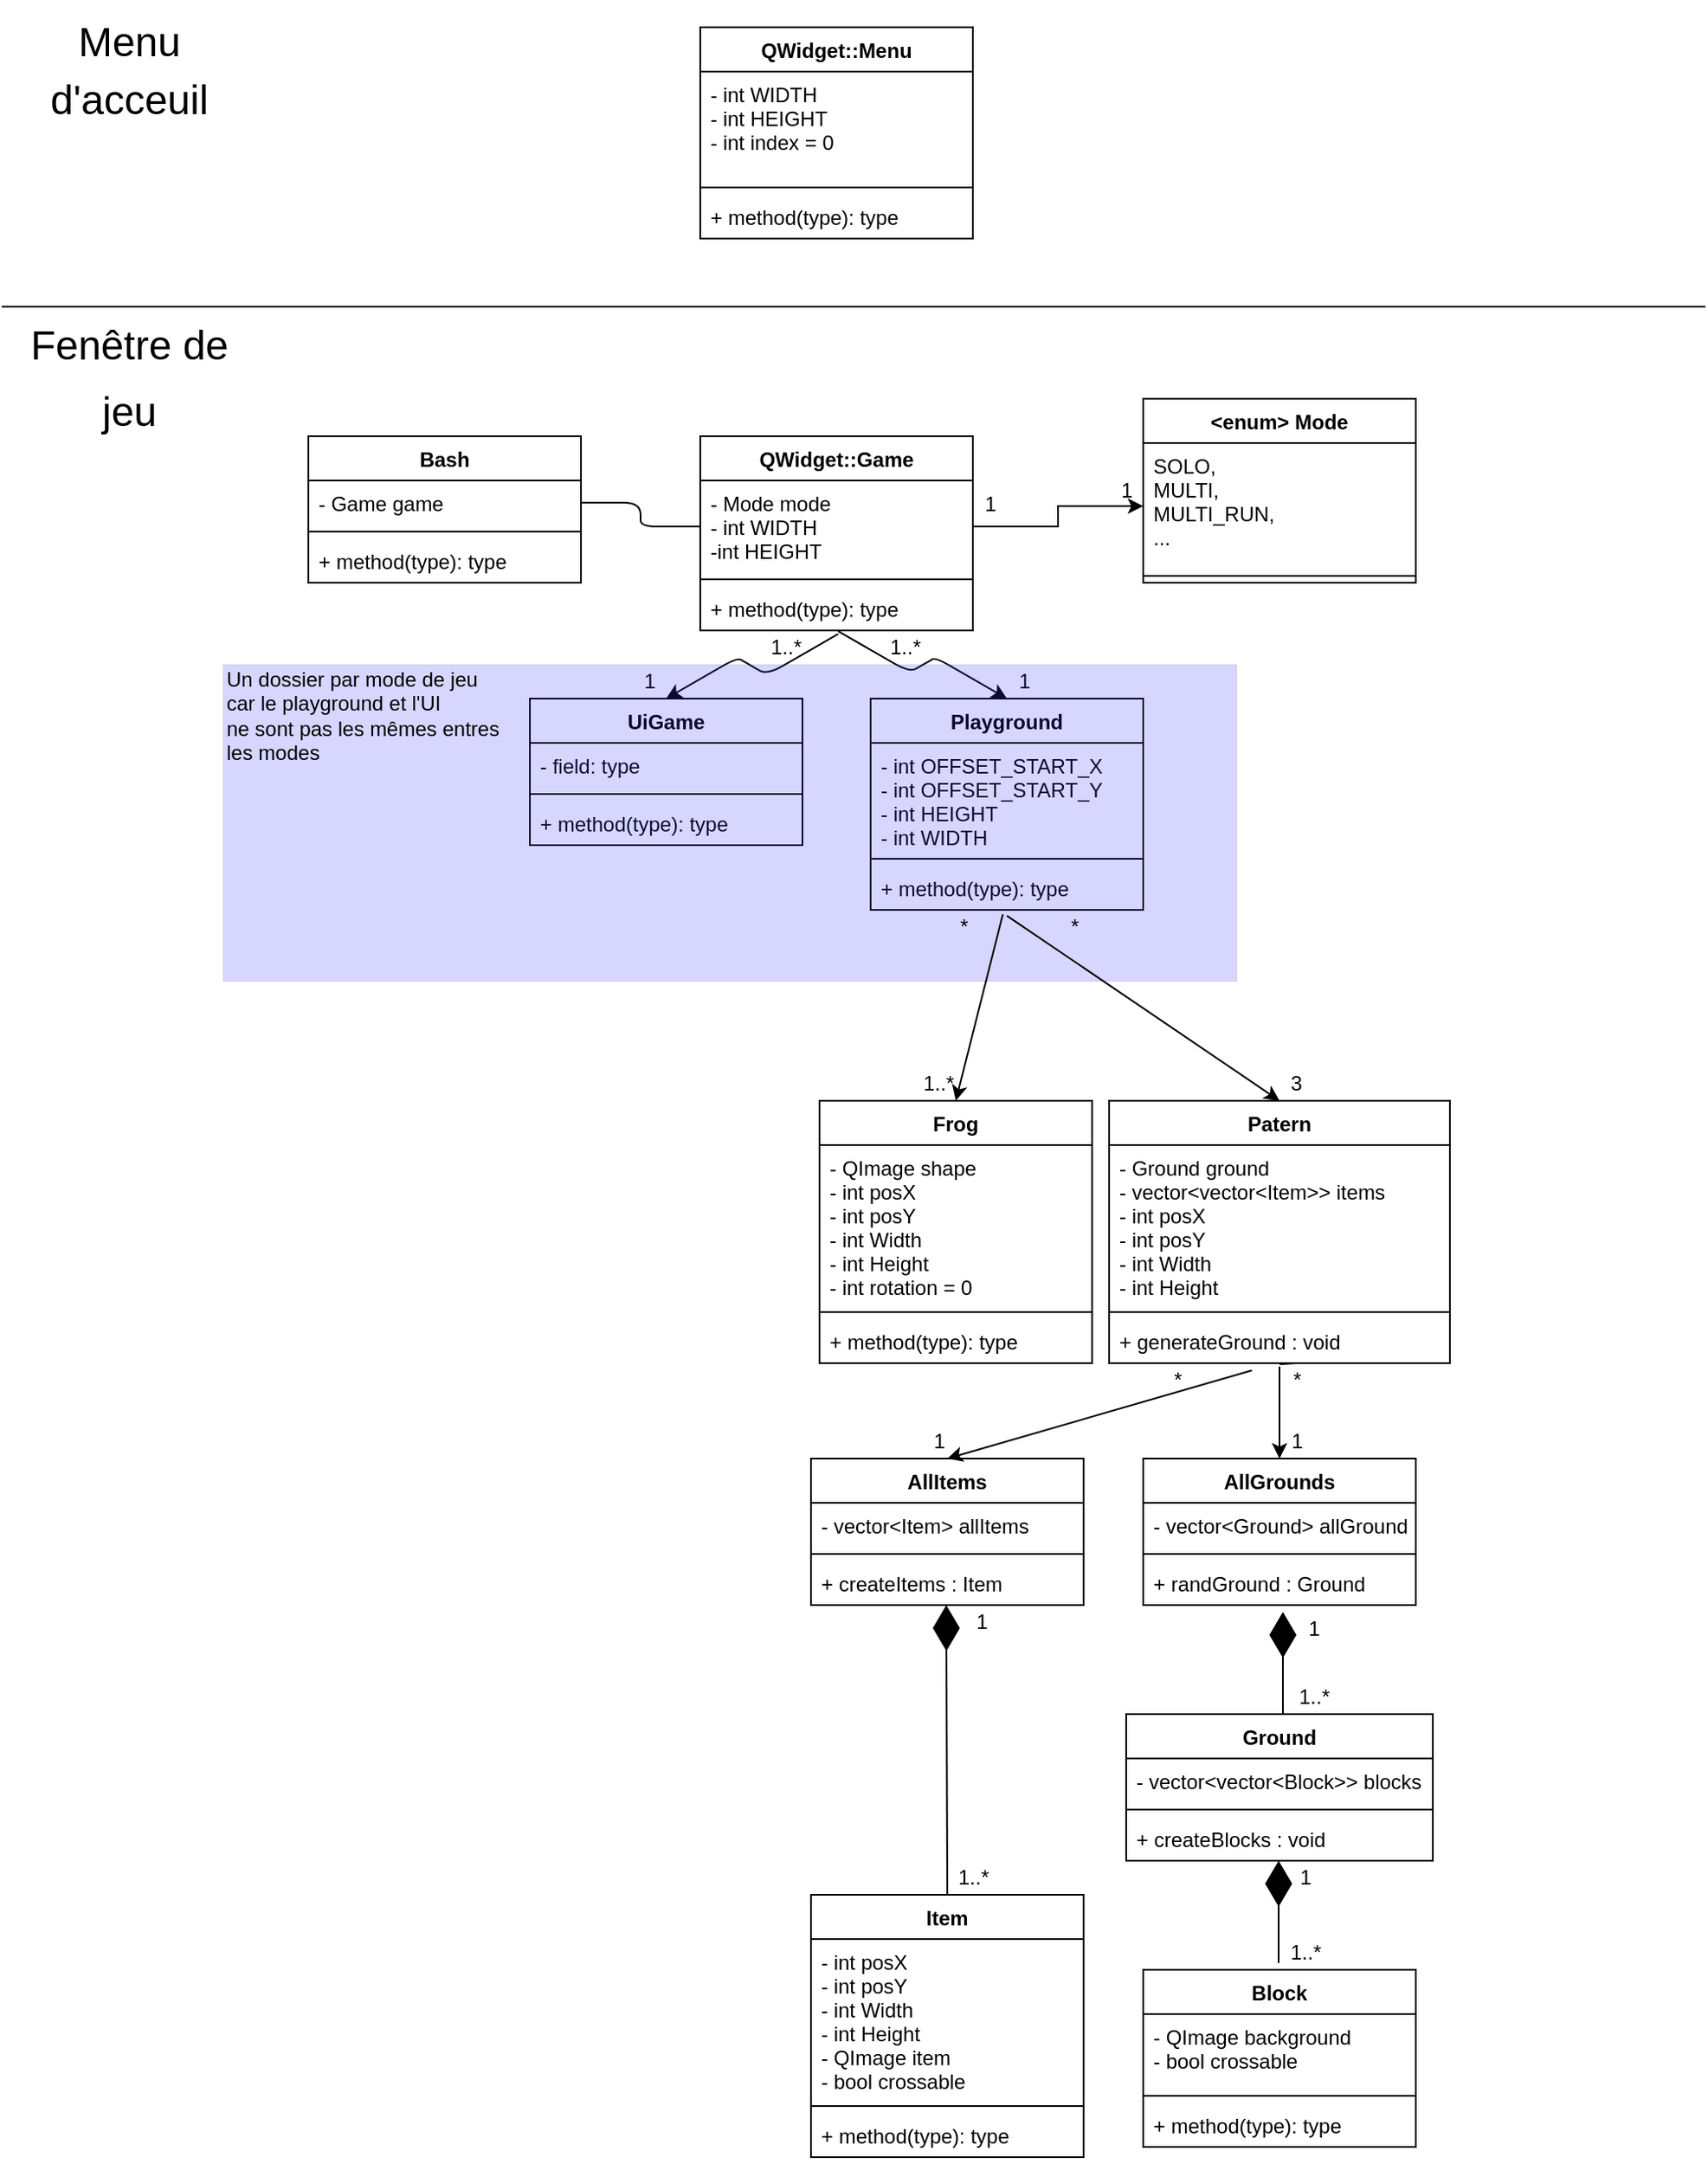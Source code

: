 <mxfile version="14.6.13" type="onedrive"><diagram id="jPjcK8RmUsgS7m5K7aqH" name="Page-1"><mxGraphModel dx="1422" dy="798" grid="1" gridSize="10" guides="1" tooltips="1" connect="1" arrows="1" fold="1" page="1" pageScale="1" pageWidth="1000" pageHeight="1000" math="0" shadow="0"><root><mxCell id="0"/><mxCell id="1" parent="0"/><mxCell id="LQ2EQDQL3EFyDrwnCRQW-2" value="QWidget::Menu" style="swimlane;fontStyle=1;align=center;verticalAlign=top;childLayout=stackLayout;horizontal=1;startSize=26;horizontalStack=0;resizeParent=1;resizeParentMax=0;resizeLast=0;collapsible=1;marginBottom=0;" parent="1" vertex="1"><mxGeometry x="410" y="20" width="160" height="124" as="geometry"><mxRectangle x="400" y="260" width="100" height="26" as="alternateBounds"/></mxGeometry></mxCell><mxCell id="LQ2EQDQL3EFyDrwnCRQW-3" value="- int WIDTH&#10;- int HEIGHT&#10;- int index = 0" style="text;strokeColor=none;fillColor=none;align=left;verticalAlign=top;spacingLeft=4;spacingRight=4;overflow=hidden;rotatable=0;points=[[0,0.5],[1,0.5]];portConstraint=eastwest;" parent="LQ2EQDQL3EFyDrwnCRQW-2" vertex="1"><mxGeometry y="26" width="160" height="64" as="geometry"/></mxCell><mxCell id="LQ2EQDQL3EFyDrwnCRQW-4" value="" style="line;strokeWidth=1;fillColor=none;align=left;verticalAlign=middle;spacingTop=-1;spacingLeft=3;spacingRight=3;rotatable=0;labelPosition=right;points=[];portConstraint=eastwest;" parent="LQ2EQDQL3EFyDrwnCRQW-2" vertex="1"><mxGeometry y="90" width="160" height="8" as="geometry"/></mxCell><mxCell id="LQ2EQDQL3EFyDrwnCRQW-5" value="+ method(type): type" style="text;strokeColor=none;fillColor=none;align=left;verticalAlign=top;spacingLeft=4;spacingRight=4;overflow=hidden;rotatable=0;points=[[0,0.5],[1,0.5]];portConstraint=eastwest;" parent="LQ2EQDQL3EFyDrwnCRQW-2" vertex="1"><mxGeometry y="98" width="160" height="26" as="geometry"/></mxCell><mxCell id="LQ2EQDQL3EFyDrwnCRQW-6" value="QWidget::Game" style="swimlane;fontStyle=1;align=center;verticalAlign=top;childLayout=stackLayout;horizontal=1;startSize=26;horizontalStack=0;resizeParent=1;resizeParentMax=0;resizeLast=0;collapsible=1;marginBottom=0;" parent="1" vertex="1"><mxGeometry x="410" y="260" width="160" height="114" as="geometry"/></mxCell><mxCell id="LQ2EQDQL3EFyDrwnCRQW-7" value="- Mode mode&#10;- int WIDTH&#10;-int HEIGHT" style="text;strokeColor=none;fillColor=none;align=left;verticalAlign=top;spacingLeft=4;spacingRight=4;overflow=hidden;rotatable=0;points=[[0,0.5],[1,0.5]];portConstraint=eastwest;" parent="LQ2EQDQL3EFyDrwnCRQW-6" vertex="1"><mxGeometry y="26" width="160" height="54" as="geometry"/></mxCell><mxCell id="LQ2EQDQL3EFyDrwnCRQW-8" value="" style="line;strokeWidth=1;fillColor=none;align=left;verticalAlign=middle;spacingTop=-1;spacingLeft=3;spacingRight=3;rotatable=0;labelPosition=right;points=[];portConstraint=eastwest;" parent="LQ2EQDQL3EFyDrwnCRQW-6" vertex="1"><mxGeometry y="80" width="160" height="8" as="geometry"/></mxCell><mxCell id="LQ2EQDQL3EFyDrwnCRQW-9" value="+ method(type): type" style="text;strokeColor=none;fillColor=none;align=left;verticalAlign=top;spacingLeft=4;spacingRight=4;overflow=hidden;rotatable=0;points=[[0,0.5],[1,0.5]];portConstraint=eastwest;" parent="LQ2EQDQL3EFyDrwnCRQW-6" vertex="1"><mxGeometry y="88" width="160" height="26" as="geometry"/></mxCell><mxCell id="LQ2EQDQL3EFyDrwnCRQW-12" value="&lt;enum&gt; Mode" style="swimlane;fontStyle=1;align=center;verticalAlign=top;childLayout=stackLayout;horizontal=1;startSize=26;horizontalStack=0;resizeParent=1;resizeParentMax=0;resizeLast=0;collapsible=1;marginBottom=0;" parent="1" vertex="1"><mxGeometry x="670" y="238" width="160" height="108" as="geometry"/></mxCell><mxCell id="LQ2EQDQL3EFyDrwnCRQW-13" value="SOLO,&#10;MULTI,&#10;MULTI_RUN,&#10;..." style="text;strokeColor=none;fillColor=none;align=left;verticalAlign=top;spacingLeft=4;spacingRight=4;overflow=hidden;rotatable=0;points=[[0,0.5],[1,0.5]];portConstraint=eastwest;" parent="LQ2EQDQL3EFyDrwnCRQW-12" vertex="1"><mxGeometry y="26" width="160" height="74" as="geometry"/></mxCell><mxCell id="LQ2EQDQL3EFyDrwnCRQW-14" value="" style="line;strokeWidth=1;fillColor=none;align=left;verticalAlign=middle;spacingTop=-1;spacingLeft=3;spacingRight=3;rotatable=0;labelPosition=right;points=[];portConstraint=eastwest;" parent="LQ2EQDQL3EFyDrwnCRQW-12" vertex="1"><mxGeometry y="100" width="160" height="8" as="geometry"/></mxCell><mxCell id="LQ2EQDQL3EFyDrwnCRQW-18" style="edgeStyle=orthogonalEdgeStyle;rounded=0;orthogonalLoop=1;jettySize=auto;html=1;exitX=1;exitY=0.5;exitDx=0;exitDy=0;entryX=0;entryY=0.5;entryDx=0;entryDy=0;" parent="1" source="LQ2EQDQL3EFyDrwnCRQW-7" target="LQ2EQDQL3EFyDrwnCRQW-13" edge="1"><mxGeometry relative="1" as="geometry"/></mxCell><mxCell id="LQ2EQDQL3EFyDrwnCRQW-19" value="Playground" style="swimlane;fontStyle=1;align=center;verticalAlign=top;childLayout=stackLayout;horizontal=1;startSize=26;horizontalStack=0;resizeParent=1;resizeParentMax=0;resizeLast=0;collapsible=1;marginBottom=0;" parent="1" vertex="1"><mxGeometry x="510" y="414" width="160" height="124" as="geometry"/></mxCell><mxCell id="LQ2EQDQL3EFyDrwnCRQW-20" value="- int OFFSET_START_X&#10;- int OFFSET_START_Y&#10;- int HEIGHT&#10;- int WIDTH" style="text;strokeColor=none;fillColor=none;align=left;verticalAlign=top;spacingLeft=4;spacingRight=4;overflow=hidden;rotatable=0;points=[[0,0.5],[1,0.5]];portConstraint=eastwest;" parent="LQ2EQDQL3EFyDrwnCRQW-19" vertex="1"><mxGeometry y="26" width="160" height="64" as="geometry"/></mxCell><mxCell id="LQ2EQDQL3EFyDrwnCRQW-21" value="" style="line;strokeWidth=1;fillColor=none;align=left;verticalAlign=middle;spacingTop=-1;spacingLeft=3;spacingRight=3;rotatable=0;labelPosition=right;points=[];portConstraint=eastwest;" parent="LQ2EQDQL3EFyDrwnCRQW-19" vertex="1"><mxGeometry y="90" width="160" height="8" as="geometry"/></mxCell><mxCell id="LQ2EQDQL3EFyDrwnCRQW-22" value="+ method(type): type" style="text;strokeColor=none;fillColor=none;align=left;verticalAlign=top;spacingLeft=4;spacingRight=4;overflow=hidden;rotatable=0;points=[[0,0.5],[1,0.5]];portConstraint=eastwest;" parent="LQ2EQDQL3EFyDrwnCRQW-19" vertex="1"><mxGeometry y="98" width="160" height="26" as="geometry"/></mxCell><mxCell id="LQ2EQDQL3EFyDrwnCRQW-24" value="" style="line;strokeWidth=1;fillColor=none;align=left;verticalAlign=middle;spacingTop=-1;spacingLeft=3;spacingRight=3;rotatable=0;labelPosition=right;points=[];portConstraint=eastwest;" parent="1" vertex="1"><mxGeometry y="180" width="1000" height="8" as="geometry"/></mxCell><mxCell id="LQ2EQDQL3EFyDrwnCRQW-25" value="&lt;p style=&quot;line-height: 280%&quot;&gt;&lt;font style=&quot;line-height: 100% ; font-size: 24px&quot;&gt;Menu d'acceuil&lt;/font&gt;&lt;/p&gt;" style="text;html=1;strokeColor=none;fillColor=none;align=center;verticalAlign=middle;whiteSpace=wrap;rounded=0;" parent="1" vertex="1"><mxGeometry y="40" width="150" height="20" as="geometry"/></mxCell><mxCell id="LQ2EQDQL3EFyDrwnCRQW-26" value="&lt;p style=&quot;line-height: 280%&quot;&gt;&lt;span style=&quot;font-size: 24px&quot;&gt;Fenêtre de jeu&lt;/span&gt;&lt;/p&gt;" style="text;html=1;strokeColor=none;fillColor=none;align=center;verticalAlign=middle;whiteSpace=wrap;rounded=0;" parent="1" vertex="1"><mxGeometry y="218" width="150" height="20" as="geometry"/></mxCell><mxCell id="LQ2EQDQL3EFyDrwnCRQW-27" value="UiGame" style="swimlane;fontStyle=1;align=center;verticalAlign=top;childLayout=stackLayout;horizontal=1;startSize=26;horizontalStack=0;resizeParent=1;resizeParentMax=0;resizeLast=0;collapsible=1;marginBottom=0;" parent="1" vertex="1"><mxGeometry x="310" y="414" width="160" height="86" as="geometry"/></mxCell><mxCell id="LQ2EQDQL3EFyDrwnCRQW-28" value="- field: type" style="text;strokeColor=none;fillColor=none;align=left;verticalAlign=top;spacingLeft=4;spacingRight=4;overflow=hidden;rotatable=0;points=[[0,0.5],[1,0.5]];portConstraint=eastwest;" parent="LQ2EQDQL3EFyDrwnCRQW-27" vertex="1"><mxGeometry y="26" width="160" height="26" as="geometry"/></mxCell><mxCell id="LQ2EQDQL3EFyDrwnCRQW-29" value="" style="line;strokeWidth=1;fillColor=none;align=left;verticalAlign=middle;spacingTop=-1;spacingLeft=3;spacingRight=3;rotatable=0;labelPosition=right;points=[];portConstraint=eastwest;" parent="LQ2EQDQL3EFyDrwnCRQW-27" vertex="1"><mxGeometry y="52" width="160" height="8" as="geometry"/></mxCell><mxCell id="LQ2EQDQL3EFyDrwnCRQW-30" value="+ method(type): type" style="text;strokeColor=none;fillColor=none;align=left;verticalAlign=top;spacingLeft=4;spacingRight=4;overflow=hidden;rotatable=0;points=[[0,0.5],[1,0.5]];portConstraint=eastwest;" parent="LQ2EQDQL3EFyDrwnCRQW-27" vertex="1"><mxGeometry y="60" width="160" height="26" as="geometry"/></mxCell><mxCell id="LQ2EQDQL3EFyDrwnCRQW-31" value="" style="endArrow=classic;html=1;exitX=0.506;exitY=1.079;exitDx=0;exitDy=0;exitPerimeter=0;entryX=0.5;entryY=0;entryDx=0;entryDy=0;edgeStyle=isometricEdgeStyle;" parent="1" source="LQ2EQDQL3EFyDrwnCRQW-9" target="LQ2EQDQL3EFyDrwnCRQW-27" edge="1"><mxGeometry width="50" height="50" relative="1" as="geometry"><mxPoint x="450" y="480" as="sourcePoint"/><mxPoint x="500" y="430" as="targetPoint"/></mxGeometry></mxCell><mxCell id="LQ2EQDQL3EFyDrwnCRQW-32" value="" style="endArrow=classic;html=1;edgeStyle=isometricEdgeStyle;entryX=0.5;entryY=0;entryDx=0;entryDy=0;elbow=vertical;exitX=0.506;exitY=1.016;exitDx=0;exitDy=0;exitPerimeter=0;" parent="1" source="LQ2EQDQL3EFyDrwnCRQW-9" target="LQ2EQDQL3EFyDrwnCRQW-19" edge="1"><mxGeometry width="50" height="50" relative="1" as="geometry"><mxPoint x="490" y="350" as="sourcePoint"/><mxPoint x="570" y="380" as="targetPoint"/></mxGeometry></mxCell><mxCell id="LQ2EQDQL3EFyDrwnCRQW-33" value="Frog" style="swimlane;fontStyle=1;align=center;verticalAlign=top;childLayout=stackLayout;horizontal=1;startSize=26;horizontalStack=0;resizeParent=1;resizeParentMax=0;resizeLast=0;collapsible=1;marginBottom=0;" parent="1" vertex="1"><mxGeometry x="480" y="650" width="160" height="154" as="geometry"/></mxCell><mxCell id="LQ2EQDQL3EFyDrwnCRQW-34" value="- QImage shape&#10;- int posX&#10;- int posY&#10;- int Width&#10;- int Height&#10;- int rotation = 0" style="text;strokeColor=none;fillColor=none;align=left;verticalAlign=top;spacingLeft=4;spacingRight=4;overflow=hidden;rotatable=0;points=[[0,0.5],[1,0.5]];portConstraint=eastwest;" parent="LQ2EQDQL3EFyDrwnCRQW-33" vertex="1"><mxGeometry y="26" width="160" height="94" as="geometry"/></mxCell><mxCell id="LQ2EQDQL3EFyDrwnCRQW-35" value="" style="line;strokeWidth=1;fillColor=none;align=left;verticalAlign=middle;spacingTop=-1;spacingLeft=3;spacingRight=3;rotatable=0;labelPosition=right;points=[];portConstraint=eastwest;" parent="LQ2EQDQL3EFyDrwnCRQW-33" vertex="1"><mxGeometry y="120" width="160" height="8" as="geometry"/></mxCell><mxCell id="LQ2EQDQL3EFyDrwnCRQW-36" value="+ method(type): type" style="text;strokeColor=none;fillColor=none;align=left;verticalAlign=top;spacingLeft=4;spacingRight=4;overflow=hidden;rotatable=0;points=[[0,0.5],[1,0.5]];portConstraint=eastwest;" parent="LQ2EQDQL3EFyDrwnCRQW-33" vertex="1"><mxGeometry y="128" width="160" height="26" as="geometry"/></mxCell><mxCell id="LQ2EQDQL3EFyDrwnCRQW-38" value="1" style="text;html=1;align=center;verticalAlign=middle;resizable=0;points=[];autosize=1;strokeColor=none;" parent="1" vertex="1"><mxGeometry x="570" y="290" width="20" height="20" as="geometry"/></mxCell><mxCell id="LQ2EQDQL3EFyDrwnCRQW-39" value="1" style="text;html=1;align=center;verticalAlign=middle;resizable=0;points=[];autosize=1;strokeColor=none;" parent="1" vertex="1"><mxGeometry x="650" y="282" width="20" height="20" as="geometry"/></mxCell><mxCell id="LQ2EQDQL3EFyDrwnCRQW-40" value="1..*" style="text;html=1;align=center;verticalAlign=middle;resizable=0;points=[];autosize=1;strokeColor=none;" parent="1" vertex="1"><mxGeometry x="445" y="374" width="30" height="20" as="geometry"/></mxCell><mxCell id="LQ2EQDQL3EFyDrwnCRQW-41" value="1" style="text;html=1;align=center;verticalAlign=middle;resizable=0;points=[];autosize=1;strokeColor=none;" parent="1" vertex="1"><mxGeometry x="590" y="394" width="20" height="20" as="geometry"/></mxCell><mxCell id="LQ2EQDQL3EFyDrwnCRQW-42" value="1" style="text;html=1;align=center;verticalAlign=middle;resizable=0;points=[];autosize=1;strokeColor=none;" parent="1" vertex="1"><mxGeometry x="370" y="394" width="20" height="20" as="geometry"/></mxCell><mxCell id="LQ2EQDQL3EFyDrwnCRQW-43" value="1..*" style="text;html=1;align=center;verticalAlign=middle;resizable=0;points=[];autosize=1;strokeColor=none;" parent="1" vertex="1"><mxGeometry x="515" y="374" width="30" height="20" as="geometry"/></mxCell><mxCell id="LQ2EQDQL3EFyDrwnCRQW-44" value="" style="rounded=0;whiteSpace=wrap;html=1;fillColor=#3333FF;strokeOpacity=20;opacity=20;" parent="1" vertex="1"><mxGeometry x="130" y="394" width="595" height="186" as="geometry"/></mxCell><mxCell id="LQ2EQDQL3EFyDrwnCRQW-45" value="Un dossier par mode de jeu &lt;br&gt;car le playground et l'UI &lt;br&gt;ne sont pas&amp;nbsp;&lt;span&gt;les mêmes entres &lt;br&gt;les modes&lt;/span&gt;" style="text;html=1;align=left;verticalAlign=middle;resizable=0;points=[];autosize=1;strokeColor=none;" parent="1" vertex="1"><mxGeometry x="130" y="394" width="180" height="60" as="geometry"/></mxCell><mxCell id="LQ2EQDQL3EFyDrwnCRQW-54" value="Patern" style="swimlane;fontStyle=1;align=center;verticalAlign=top;childLayout=stackLayout;horizontal=1;startSize=26;horizontalStack=0;resizeParent=1;resizeParentMax=0;resizeLast=0;collapsible=1;marginBottom=0;fillColor=#FFFFFF;" parent="1" vertex="1"><mxGeometry x="650" y="650" width="200" height="154" as="geometry"/></mxCell><mxCell id="LQ2EQDQL3EFyDrwnCRQW-55" value="- Ground ground&#10;- vector&lt;vector&lt;Item&gt;&gt; items&#10;- int posX&#10;- int posY&#10;- int Width&#10;- int Height" style="text;fillColor=none;align=left;verticalAlign=top;spacingLeft=4;spacingRight=4;overflow=hidden;rotatable=0;points=[[0,0.5],[1,0.5]];portConstraint=eastwest;" parent="LQ2EQDQL3EFyDrwnCRQW-54" vertex="1"><mxGeometry y="26" width="200" height="94" as="geometry"/></mxCell><mxCell id="LQ2EQDQL3EFyDrwnCRQW-56" value="" style="line;strokeWidth=1;fillColor=none;align=left;verticalAlign=middle;spacingTop=-1;spacingLeft=3;spacingRight=3;rotatable=0;labelPosition=right;points=[];portConstraint=eastwest;" parent="LQ2EQDQL3EFyDrwnCRQW-54" vertex="1"><mxGeometry y="120" width="200" height="8" as="geometry"/></mxCell><mxCell id="LQ2EQDQL3EFyDrwnCRQW-57" value="+ generateGround : void" style="text;fillColor=none;align=left;verticalAlign=top;spacingLeft=4;spacingRight=4;overflow=hidden;rotatable=0;points=[[0,0.5],[1,0.5]];portConstraint=eastwest;" parent="LQ2EQDQL3EFyDrwnCRQW-54" vertex="1"><mxGeometry y="128" width="200" height="26" as="geometry"/></mxCell><mxCell id="LQ2EQDQL3EFyDrwnCRQW-60" value="" style="endArrow=classic;html=1;exitX=0.5;exitY=1.131;exitDx=0;exitDy=0;exitPerimeter=0;entryX=0.5;entryY=0;entryDx=0;entryDy=0;" parent="1" source="LQ2EQDQL3EFyDrwnCRQW-22" target="LQ2EQDQL3EFyDrwnCRQW-54" edge="1"><mxGeometry width="50" height="50" relative="1" as="geometry"><mxPoint x="440" y="670" as="sourcePoint"/><mxPoint x="490" y="620" as="targetPoint"/></mxGeometry></mxCell><mxCell id="LQ2EQDQL3EFyDrwnCRQW-61" value="*" style="text;html=1;strokeColor=none;fillColor=none;align=center;verticalAlign=middle;whiteSpace=wrap;rounded=0;" parent="1" vertex="1"><mxGeometry x="610" y="538" width="40" height="20" as="geometry"/></mxCell><mxCell id="LQ2EQDQL3EFyDrwnCRQW-62" value="3" style="text;html=1;strokeColor=none;fillColor=none;align=center;verticalAlign=middle;whiteSpace=wrap;rounded=0;" parent="1" vertex="1"><mxGeometry x="740" y="630" width="40" height="20" as="geometry"/></mxCell><mxCell id="LQ2EQDQL3EFyDrwnCRQW-63" value="" style="endArrow=classic;html=1;exitX=0.485;exitY=1.1;exitDx=0;exitDy=0;exitPerimeter=0;entryX=0.5;entryY=0;entryDx=0;entryDy=0;" parent="1" source="LQ2EQDQL3EFyDrwnCRQW-22" target="LQ2EQDQL3EFyDrwnCRQW-33" edge="1"><mxGeometry width="50" height="50" relative="1" as="geometry"><mxPoint x="440" y="670" as="sourcePoint"/><mxPoint x="490" y="620" as="targetPoint"/></mxGeometry></mxCell><mxCell id="LQ2EQDQL3EFyDrwnCRQW-64" value="*" style="text;html=1;strokeColor=none;fillColor=none;align=center;verticalAlign=middle;whiteSpace=wrap;rounded=0;" parent="1" vertex="1"><mxGeometry x="545" y="538" width="40" height="20" as="geometry"/></mxCell><mxCell id="LQ2EQDQL3EFyDrwnCRQW-65" value="1..*" style="text;html=1;strokeColor=none;fillColor=none;align=center;verticalAlign=middle;whiteSpace=wrap;rounded=0;" parent="1" vertex="1"><mxGeometry x="530" y="630" width="40" height="20" as="geometry"/></mxCell><mxCell id="LQ2EQDQL3EFyDrwnCRQW-66" value="Ground" style="swimlane;fontStyle=1;align=center;verticalAlign=top;childLayout=stackLayout;horizontal=1;startSize=26;horizontalStack=0;resizeParent=1;resizeParentMax=0;resizeLast=0;collapsible=1;marginBottom=0;strokeColor=#000000;fillColor=#FFFFFF;" parent="1" vertex="1"><mxGeometry x="660" y="1010" width="180" height="86" as="geometry"/></mxCell><mxCell id="LQ2EQDQL3EFyDrwnCRQW-67" value="- vector&lt;vector&lt;Block&gt;&gt; blocks" style="text;strokeColor=none;fillColor=none;align=left;verticalAlign=top;spacingLeft=4;spacingRight=4;overflow=hidden;rotatable=0;points=[[0,0.5],[1,0.5]];portConstraint=eastwest;" parent="LQ2EQDQL3EFyDrwnCRQW-66" vertex="1"><mxGeometry y="26" width="180" height="26" as="geometry"/></mxCell><mxCell id="LQ2EQDQL3EFyDrwnCRQW-68" value="" style="line;strokeWidth=1;fillColor=none;align=left;verticalAlign=middle;spacingTop=-1;spacingLeft=3;spacingRight=3;rotatable=0;labelPosition=right;points=[];portConstraint=eastwest;" parent="LQ2EQDQL3EFyDrwnCRQW-66" vertex="1"><mxGeometry y="52" width="180" height="8" as="geometry"/></mxCell><mxCell id="LQ2EQDQL3EFyDrwnCRQW-69" value="+ createBlocks : void" style="text;strokeColor=none;fillColor=none;align=left;verticalAlign=top;spacingLeft=4;spacingRight=4;overflow=hidden;rotatable=0;points=[[0,0.5],[1,0.5]];portConstraint=eastwest;" parent="LQ2EQDQL3EFyDrwnCRQW-66" vertex="1"><mxGeometry y="60" width="180" height="26" as="geometry"/></mxCell><mxCell id="LQ2EQDQL3EFyDrwnCRQW-75" value="AllGrounds" style="swimlane;fontStyle=1;align=center;verticalAlign=top;childLayout=stackLayout;horizontal=1;startSize=26;horizontalStack=0;resizeParent=1;resizeParentMax=0;resizeLast=0;collapsible=1;marginBottom=0;strokeColor=#000000;fillColor=#FFFFFF;" parent="1" vertex="1"><mxGeometry x="670" y="860" width="160" height="86" as="geometry"/></mxCell><mxCell id="LQ2EQDQL3EFyDrwnCRQW-76" value="- vector&lt;Ground&gt; allGrounds" style="text;strokeColor=none;fillColor=none;align=left;verticalAlign=top;spacingLeft=4;spacingRight=4;overflow=hidden;rotatable=0;points=[[0,0.5],[1,0.5]];portConstraint=eastwest;" parent="LQ2EQDQL3EFyDrwnCRQW-75" vertex="1"><mxGeometry y="26" width="160" height="26" as="geometry"/></mxCell><mxCell id="LQ2EQDQL3EFyDrwnCRQW-77" value="" style="line;strokeWidth=1;fillColor=none;align=left;verticalAlign=middle;spacingTop=-1;spacingLeft=3;spacingRight=3;rotatable=0;labelPosition=right;points=[];portConstraint=eastwest;" parent="LQ2EQDQL3EFyDrwnCRQW-75" vertex="1"><mxGeometry y="52" width="160" height="8" as="geometry"/></mxCell><mxCell id="LQ2EQDQL3EFyDrwnCRQW-78" value="+ randGround : Ground" style="text;strokeColor=none;fillColor=none;align=left;verticalAlign=top;spacingLeft=4;spacingRight=4;overflow=hidden;rotatable=0;points=[[0,0.5],[1,0.5]];portConstraint=eastwest;" parent="LQ2EQDQL3EFyDrwnCRQW-75" vertex="1"><mxGeometry y="60" width="160" height="26" as="geometry"/></mxCell><mxCell id="LQ2EQDQL3EFyDrwnCRQW-79" value="" style="endArrow=classic;html=1;entryX=0.5;entryY=0;entryDx=0;entryDy=0;startArrow=none;" parent="1" target="LQ2EQDQL3EFyDrwnCRQW-75" edge="1"><mxGeometry width="50" height="50" relative="1" as="geometry"><mxPoint x="750" y="806" as="sourcePoint"/><mxPoint x="570" y="890" as="targetPoint"/></mxGeometry></mxCell><mxCell id="LQ2EQDQL3EFyDrwnCRQW-81" value="" style="endArrow=diamondThin;endFill=1;endSize=24;html=1;" parent="1" edge="1"><mxGeometry width="160" relative="1" as="geometry"><mxPoint x="752" y="1010" as="sourcePoint"/><mxPoint x="752" y="950" as="targetPoint"/></mxGeometry></mxCell><mxCell id="LQ2EQDQL3EFyDrwnCRQW-82" value="Block" style="swimlane;fontStyle=1;align=center;verticalAlign=top;childLayout=stackLayout;horizontal=1;startSize=26;horizontalStack=0;resizeParent=1;resizeParentMax=0;resizeLast=0;collapsible=1;marginBottom=0;strokeColor=#000000;fillColor=#FFFFFF;" parent="1" vertex="1"><mxGeometry x="670" y="1160" width="160" height="104" as="geometry"/></mxCell><mxCell id="LQ2EQDQL3EFyDrwnCRQW-83" value="- QImage background&#10;- bool crossable" style="text;strokeColor=none;fillColor=none;align=left;verticalAlign=top;spacingLeft=4;spacingRight=4;overflow=hidden;rotatable=0;points=[[0,0.5],[1,0.5]];portConstraint=eastwest;" parent="LQ2EQDQL3EFyDrwnCRQW-82" vertex="1"><mxGeometry y="26" width="160" height="44" as="geometry"/></mxCell><mxCell id="LQ2EQDQL3EFyDrwnCRQW-84" value="" style="line;strokeWidth=1;fillColor=none;align=left;verticalAlign=middle;spacingTop=-1;spacingLeft=3;spacingRight=3;rotatable=0;labelPosition=right;points=[];portConstraint=eastwest;" parent="LQ2EQDQL3EFyDrwnCRQW-82" vertex="1"><mxGeometry y="70" width="160" height="8" as="geometry"/></mxCell><mxCell id="LQ2EQDQL3EFyDrwnCRQW-85" value="+ method(type): type" style="text;strokeColor=none;fillColor=none;align=left;verticalAlign=top;spacingLeft=4;spacingRight=4;overflow=hidden;rotatable=0;points=[[0,0.5],[1,0.5]];portConstraint=eastwest;" parent="LQ2EQDQL3EFyDrwnCRQW-82" vertex="1"><mxGeometry y="78" width="160" height="26" as="geometry"/></mxCell><mxCell id="LQ2EQDQL3EFyDrwnCRQW-86" value="" style="endArrow=diamondThin;endFill=1;endSize=24;html=1;" parent="1" edge="1"><mxGeometry width="160" relative="1" as="geometry"><mxPoint x="749.5" y="1156" as="sourcePoint"/><mxPoint x="749.5" y="1096" as="targetPoint"/></mxGeometry></mxCell><mxCell id="LQ2EQDQL3EFyDrwnCRQW-87" value="1" style="text;html=1;align=center;verticalAlign=middle;resizable=0;points=[];autosize=1;strokeColor=none;" parent="1" vertex="1"><mxGeometry x="750" y="840" width="20" height="20" as="geometry"/></mxCell><mxCell id="LQ2EQDQL3EFyDrwnCRQW-88" value="*" style="text;html=1;align=center;verticalAlign=middle;resizable=0;points=[];autosize=1;strokeColor=none;" parent="1" vertex="1"><mxGeometry x="750" y="804" width="20" height="20" as="geometry"/></mxCell><mxCell id="LQ2EQDQL3EFyDrwnCRQW-89" value="" style="endArrow=none;html=1;exitX=0.5;exitY=1.023;exitDx=0;exitDy=0;exitPerimeter=0;entryX=0.5;entryY=0;entryDx=0;entryDy=0;" parent="1" source="LQ2EQDQL3EFyDrwnCRQW-57" target="LQ2EQDQL3EFyDrwnCRQW-88" edge="1"><mxGeometry width="50" height="50" relative="1" as="geometry"><mxPoint x="750" y="804.598" as="sourcePoint"/><mxPoint x="750" y="860" as="targetPoint"/></mxGeometry></mxCell><mxCell id="LQ2EQDQL3EFyDrwnCRQW-90" value="1" style="text;html=1;align=center;verticalAlign=middle;resizable=0;points=[];autosize=1;strokeColor=none;" parent="1" vertex="1"><mxGeometry x="760" y="950" width="20" height="20" as="geometry"/></mxCell><mxCell id="LQ2EQDQL3EFyDrwnCRQW-91" value="1..*" style="text;html=1;align=center;verticalAlign=middle;resizable=0;points=[];autosize=1;strokeColor=none;" parent="1" vertex="1"><mxGeometry x="755" y="990" width="30" height="20" as="geometry"/></mxCell><mxCell id="LQ2EQDQL3EFyDrwnCRQW-92" value="1..*" style="text;html=1;align=center;verticalAlign=middle;resizable=0;points=[];autosize=1;strokeColor=none;" parent="1" vertex="1"><mxGeometry x="750" y="1140" width="30" height="20" as="geometry"/></mxCell><mxCell id="LQ2EQDQL3EFyDrwnCRQW-93" value="1" style="text;html=1;align=center;verticalAlign=middle;resizable=0;points=[];autosize=1;strokeColor=none;" parent="1" vertex="1"><mxGeometry x="755" y="1096" width="20" height="20" as="geometry"/></mxCell><mxCell id="LQ2EQDQL3EFyDrwnCRQW-94" value="Item" style="swimlane;fontStyle=1;align=center;verticalAlign=top;childLayout=stackLayout;horizontal=1;startSize=26;horizontalStack=0;resizeParent=1;resizeParentMax=0;resizeLast=0;collapsible=1;marginBottom=0;strokeColor=#000000;fillColor=#FFFFFF;" parent="1" vertex="1"><mxGeometry x="475" y="1116" width="160" height="154" as="geometry"/></mxCell><mxCell id="LQ2EQDQL3EFyDrwnCRQW-95" value="- int posX&#10;- int posY&#10;- int Width&#10;- int Height&#10;- QImage item&#10;- bool crossable" style="text;strokeColor=none;fillColor=none;align=left;verticalAlign=top;spacingLeft=4;spacingRight=4;overflow=hidden;rotatable=0;points=[[0,0.5],[1,0.5]];portConstraint=eastwest;" parent="LQ2EQDQL3EFyDrwnCRQW-94" vertex="1"><mxGeometry y="26" width="160" height="94" as="geometry"/></mxCell><mxCell id="LQ2EQDQL3EFyDrwnCRQW-96" value="" style="line;strokeWidth=1;fillColor=none;align=left;verticalAlign=middle;spacingTop=-1;spacingLeft=3;spacingRight=3;rotatable=0;labelPosition=right;points=[];portConstraint=eastwest;" parent="LQ2EQDQL3EFyDrwnCRQW-94" vertex="1"><mxGeometry y="120" width="160" height="8" as="geometry"/></mxCell><mxCell id="LQ2EQDQL3EFyDrwnCRQW-97" value="+ method(type): type" style="text;strokeColor=none;fillColor=none;align=left;verticalAlign=top;spacingLeft=4;spacingRight=4;overflow=hidden;rotatable=0;points=[[0,0.5],[1,0.5]];portConstraint=eastwest;" parent="LQ2EQDQL3EFyDrwnCRQW-94" vertex="1"><mxGeometry y="128" width="160" height="26" as="geometry"/></mxCell><mxCell id="LQ2EQDQL3EFyDrwnCRQW-98" value="AllItems" style="swimlane;fontStyle=1;align=center;verticalAlign=top;childLayout=stackLayout;horizontal=1;startSize=26;horizontalStack=0;resizeParent=1;resizeParentMax=0;resizeLast=0;collapsible=1;marginBottom=0;strokeColor=#000000;fillColor=#FFFFFF;" parent="1" vertex="1"><mxGeometry x="475" y="860" width="160" height="86" as="geometry"/></mxCell><mxCell id="LQ2EQDQL3EFyDrwnCRQW-99" value="- vector&lt;Item&gt; allItems" style="text;strokeColor=none;fillColor=none;align=left;verticalAlign=top;spacingLeft=4;spacingRight=4;overflow=hidden;rotatable=0;points=[[0,0.5],[1,0.5]];portConstraint=eastwest;" parent="LQ2EQDQL3EFyDrwnCRQW-98" vertex="1"><mxGeometry y="26" width="160" height="26" as="geometry"/></mxCell><mxCell id="LQ2EQDQL3EFyDrwnCRQW-100" value="" style="line;strokeWidth=1;fillColor=none;align=left;verticalAlign=middle;spacingTop=-1;spacingLeft=3;spacingRight=3;rotatable=0;labelPosition=right;points=[];portConstraint=eastwest;" parent="LQ2EQDQL3EFyDrwnCRQW-98" vertex="1"><mxGeometry y="52" width="160" height="8" as="geometry"/></mxCell><mxCell id="LQ2EQDQL3EFyDrwnCRQW-101" value="+ createItems : Item" style="text;strokeColor=none;fillColor=none;align=left;verticalAlign=top;spacingLeft=4;spacingRight=4;overflow=hidden;rotatable=0;points=[[0,0.5],[1,0.5]];portConstraint=eastwest;" parent="LQ2EQDQL3EFyDrwnCRQW-98" vertex="1"><mxGeometry y="60" width="160" height="26" as="geometry"/></mxCell><mxCell id="LQ2EQDQL3EFyDrwnCRQW-102" value="" style="endArrow=classic;html=1;exitX=0.419;exitY=1.165;exitDx=0;exitDy=0;exitPerimeter=0;entryX=0.5;entryY=0;entryDx=0;entryDy=0;startArrow=none;" parent="1" source="LQ2EQDQL3EFyDrwnCRQW-57" target="LQ2EQDQL3EFyDrwnCRQW-98" edge="1"><mxGeometry width="50" height="50" relative="1" as="geometry"><mxPoint x="610" y="1000" as="sourcePoint"/><mxPoint x="660" y="950" as="targetPoint"/></mxGeometry></mxCell><mxCell id="LQ2EQDQL3EFyDrwnCRQW-104" value="*" style="text;html=1;align=center;verticalAlign=middle;resizable=0;points=[];autosize=1;strokeColor=none;" parent="1" vertex="1"><mxGeometry x="680" y="804" width="20" height="20" as="geometry"/></mxCell><mxCell id="LQ2EQDQL3EFyDrwnCRQW-106" value="1" style="text;html=1;align=center;verticalAlign=middle;resizable=0;points=[];autosize=1;strokeColor=none;" parent="1" vertex="1"><mxGeometry x="540" y="840" width="20" height="20" as="geometry"/></mxCell><mxCell id="LQ2EQDQL3EFyDrwnCRQW-107" value="" style="endArrow=diamondThin;endFill=1;endSize=24;html=1;exitX=0.5;exitY=0;exitDx=0;exitDy=0;" parent="1" source="LQ2EQDQL3EFyDrwnCRQW-94" edge="1"><mxGeometry width="160" relative="1" as="geometry"><mxPoint x="554.41" y="1006" as="sourcePoint"/><mxPoint x="554.41" y="946" as="targetPoint"/></mxGeometry></mxCell><mxCell id="LQ2EQDQL3EFyDrwnCRQW-108" value="1" style="text;html=1;align=center;verticalAlign=middle;resizable=0;points=[];autosize=1;strokeColor=none;" parent="1" vertex="1"><mxGeometry x="565" y="946" width="20" height="20" as="geometry"/></mxCell><mxCell id="LQ2EQDQL3EFyDrwnCRQW-109" value="1..*" style="text;html=1;align=center;verticalAlign=middle;resizable=0;points=[];autosize=1;strokeColor=none;" parent="1" vertex="1"><mxGeometry x="555" y="1096" width="30" height="20" as="geometry"/></mxCell><mxCell id="mODoxf1xg-Puiv5MhxXz-1" value="Bash" style="swimlane;fontStyle=1;align=center;verticalAlign=top;childLayout=stackLayout;horizontal=1;startSize=26;horizontalStack=0;resizeParent=1;resizeParentMax=0;resizeLast=0;collapsible=1;marginBottom=0;" vertex="1" parent="1"><mxGeometry x="180" y="260" width="160" height="86" as="geometry"/></mxCell><mxCell id="mODoxf1xg-Puiv5MhxXz-2" value="- Game game" style="text;strokeColor=none;fillColor=none;align=left;verticalAlign=top;spacingLeft=4;spacingRight=4;overflow=hidden;rotatable=0;points=[[0,0.5],[1,0.5]];portConstraint=eastwest;" vertex="1" parent="mODoxf1xg-Puiv5MhxXz-1"><mxGeometry y="26" width="160" height="26" as="geometry"/></mxCell><mxCell id="mODoxf1xg-Puiv5MhxXz-3" value="" style="line;strokeWidth=1;fillColor=none;align=left;verticalAlign=middle;spacingTop=-1;spacingLeft=3;spacingRight=3;rotatable=0;labelPosition=right;points=[];portConstraint=eastwest;" vertex="1" parent="mODoxf1xg-Puiv5MhxXz-1"><mxGeometry y="52" width="160" height="8" as="geometry"/></mxCell><mxCell id="mODoxf1xg-Puiv5MhxXz-4" value="+ method(type): type" style="text;strokeColor=none;fillColor=none;align=left;verticalAlign=top;spacingLeft=4;spacingRight=4;overflow=hidden;rotatable=0;points=[[0,0.5],[1,0.5]];portConstraint=eastwest;" vertex="1" parent="mODoxf1xg-Puiv5MhxXz-1"><mxGeometry y="60" width="160" height="26" as="geometry"/></mxCell><mxCell id="mODoxf1xg-Puiv5MhxXz-5" value="" style="endArrow=none;html=1;edgeStyle=orthogonalEdgeStyle;exitX=1;exitY=0.5;exitDx=0;exitDy=0;entryX=0;entryY=0.5;entryDx=0;entryDy=0;" edge="1" parent="1" source="mODoxf1xg-Puiv5MhxXz-2" target="LQ2EQDQL3EFyDrwnCRQW-7"><mxGeometry relative="1" as="geometry"><mxPoint x="460" y="310" as="sourcePoint"/><mxPoint x="620" y="310" as="targetPoint"/></mxGeometry></mxCell></root></mxGraphModel></diagram></mxfile>